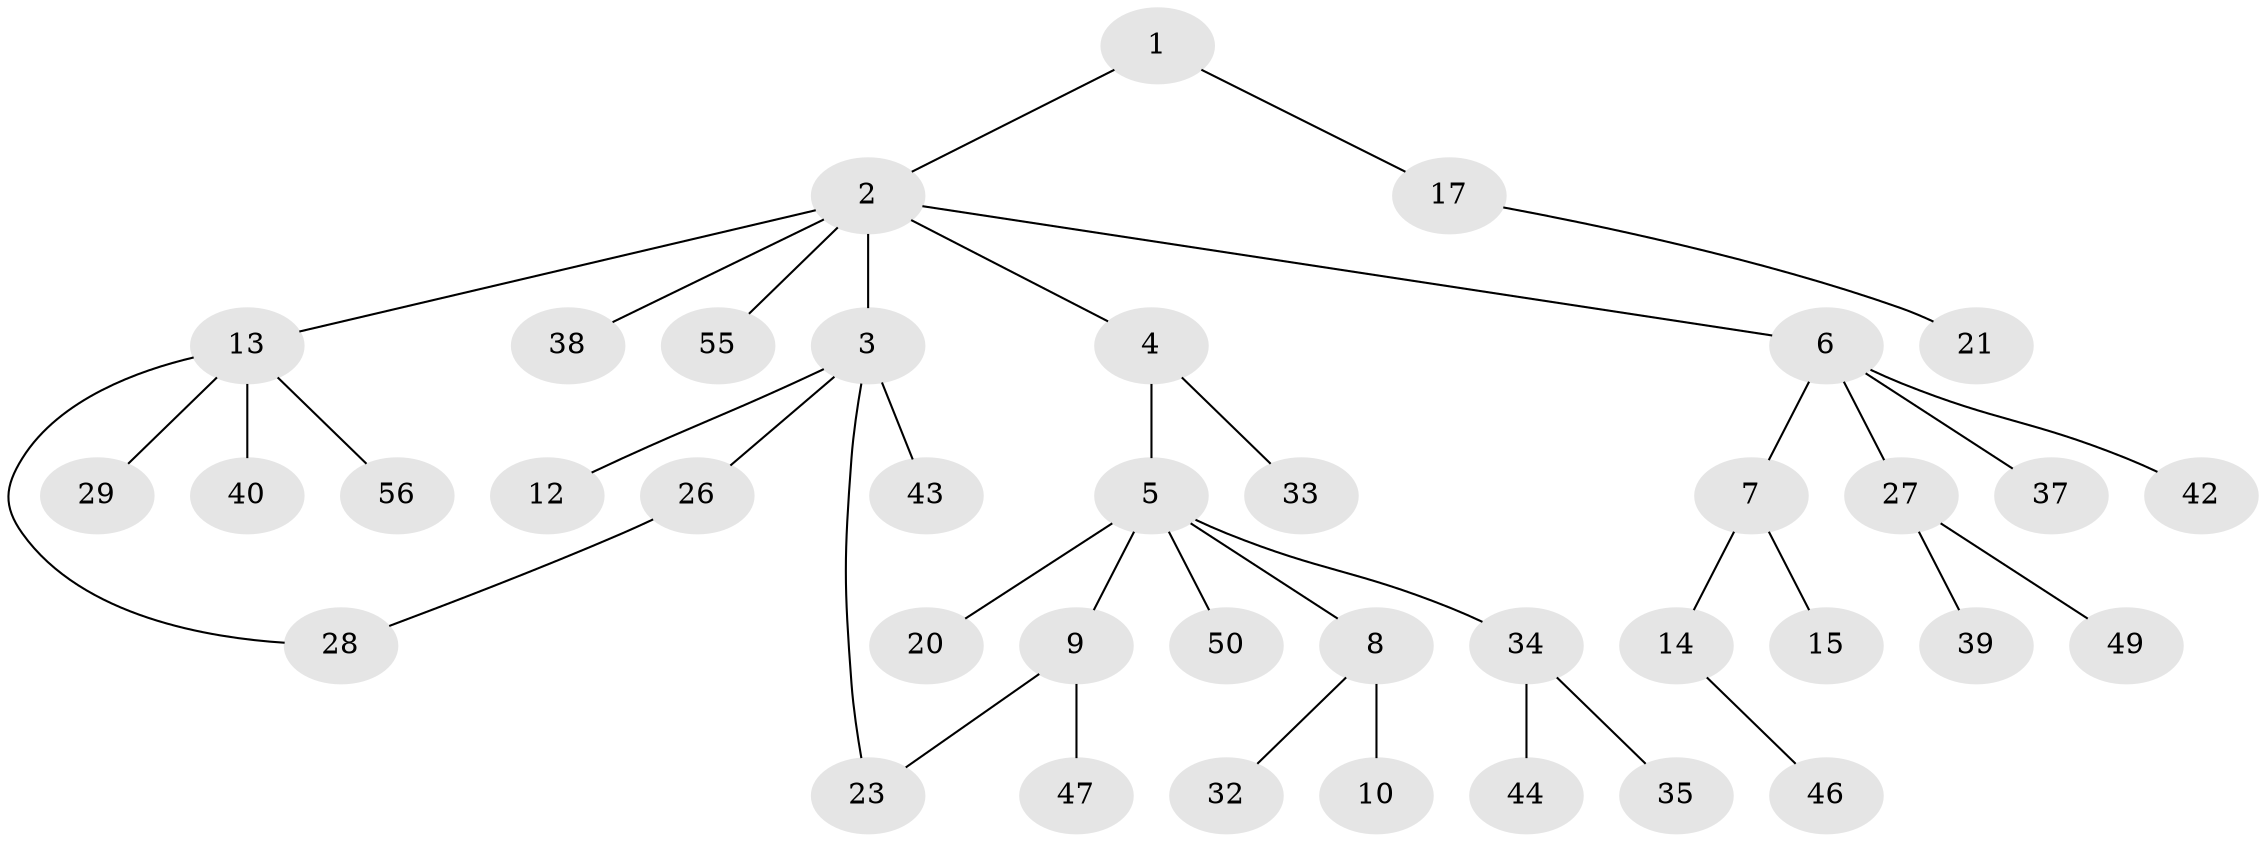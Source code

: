 // original degree distribution, {2: 0.22807017543859648, 7: 0.017543859649122806, 6: 0.017543859649122806, 3: 0.14035087719298245, 5: 0.017543859649122806, 4: 0.08771929824561403, 1: 0.49122807017543857}
// Generated by graph-tools (version 1.1) at 2025/41/03/06/25 10:41:31]
// undirected, 39 vertices, 40 edges
graph export_dot {
graph [start="1"]
  node [color=gray90,style=filled];
  1;
  2 [super="+25"];
  3 [super="+57"];
  4 [super="+22"];
  5 [super="+18"];
  6 [super="+24"];
  7 [super="+11"];
  8 [super="+19"];
  9 [super="+36"];
  10;
  12;
  13 [super="+16"];
  14;
  15 [super="+54"];
  17 [super="+30"];
  20;
  21;
  23;
  26;
  27 [super="+31"];
  28 [super="+45"];
  29;
  32;
  33 [super="+52"];
  34 [super="+41"];
  35 [super="+48"];
  37;
  38 [super="+51"];
  39;
  40;
  42;
  43;
  44;
  46 [super="+53"];
  47;
  49;
  50;
  55;
  56;
  1 -- 2;
  1 -- 17;
  2 -- 3;
  2 -- 4;
  2 -- 6;
  2 -- 13;
  2 -- 38;
  2 -- 55;
  3 -- 12;
  3 -- 23;
  3 -- 26;
  3 -- 43;
  4 -- 5;
  4 -- 33;
  5 -- 8;
  5 -- 9;
  5 -- 50;
  5 -- 34;
  5 -- 20;
  6 -- 7;
  6 -- 42;
  6 -- 27;
  6 -- 37;
  7 -- 14;
  7 -- 15;
  8 -- 10;
  8 -- 32;
  9 -- 47;
  9 -- 23;
  13 -- 56;
  13 -- 40;
  13 -- 29;
  13 -- 28;
  14 -- 46;
  17 -- 21;
  26 -- 28;
  27 -- 49;
  27 -- 39;
  34 -- 35;
  34 -- 44;
}
